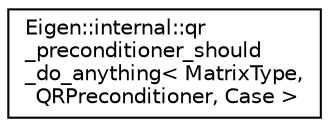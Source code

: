 digraph "Graphical Class Hierarchy"
{
  edge [fontname="Helvetica",fontsize="10",labelfontname="Helvetica",labelfontsize="10"];
  node [fontname="Helvetica",fontsize="10",shape=record];
  rankdir="LR";
  Node1 [label="Eigen::internal::qr\l_preconditioner_should\l_do_anything\< MatrixType,\l QRPreconditioner, Case \>",height=0.2,width=0.4,color="black", fillcolor="white", style="filled",URL="$struct_eigen_1_1internal_1_1qr__preconditioner__should__do__anything.html"];
}
